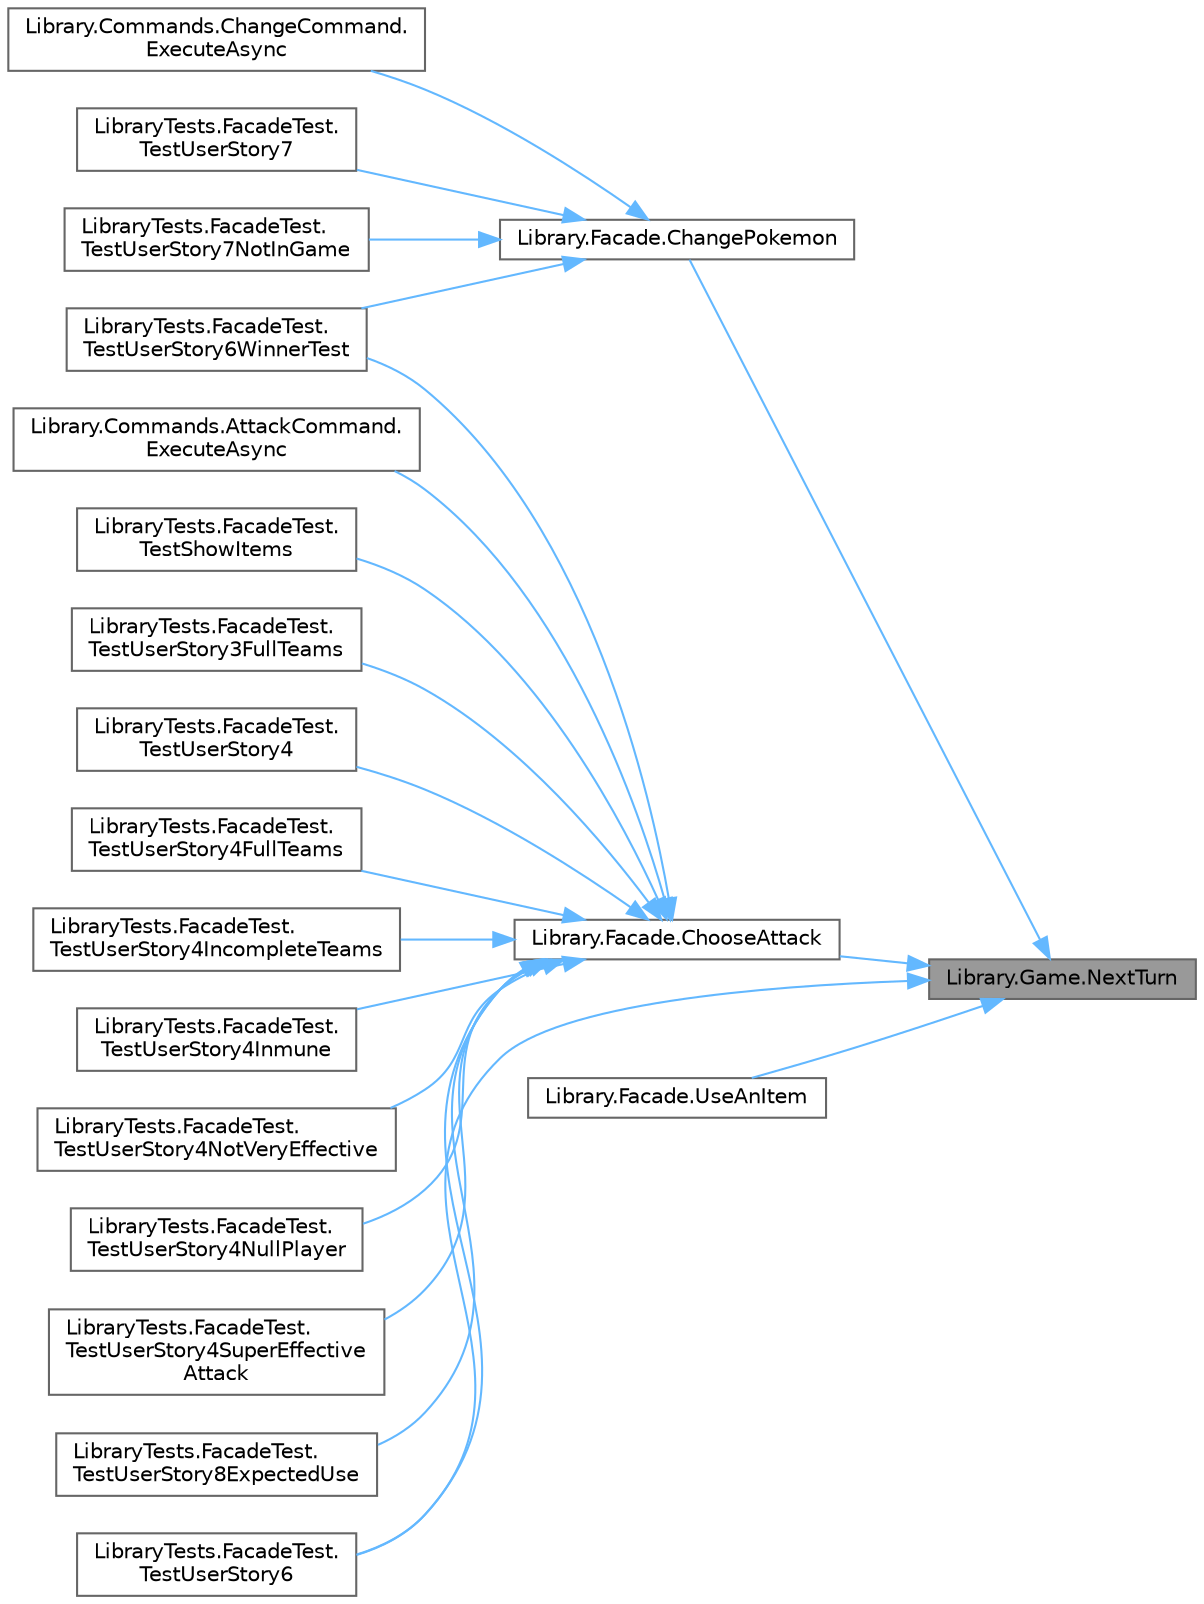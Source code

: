 digraph "Library.Game.NextTurn"
{
 // INTERACTIVE_SVG=YES
 // LATEX_PDF_SIZE
  bgcolor="transparent";
  edge [fontname=Helvetica,fontsize=10,labelfontname=Helvetica,labelfontsize=10];
  node [fontname=Helvetica,fontsize=10,shape=box,height=0.2,width=0.4];
  rankdir="RL";
  Node1 [id="Node000001",label="Library.Game.NextTurn",height=0.2,width=0.4,color="gray40", fillcolor="grey60", style="filled", fontcolor="black",tooltip="Avanza al siguiente turno del juego. Actualiza el contador de turnos, reduce el cooldown de los ataqu..."];
  Node1 -> Node2 [id="edge1_Node000001_Node000002",dir="back",color="steelblue1",style="solid",tooltip=" "];
  Node2 [id="Node000002",label="Library.Facade.ChangePokemon",height=0.2,width=0.4,color="grey40", fillcolor="white", style="filled",URL="$classLibrary_1_1Facade.html#a8997a21e19d2a44cd060422768dfbddd",tooltip="Historia de usuario 7: Permite a un jugador activo cambiar su Pokemon actual durante su turno en una ..."];
  Node2 -> Node3 [id="edge2_Node000002_Node000003",dir="back",color="steelblue1",style="solid",tooltip=" "];
  Node3 [id="Node000003",label="Library.Commands.ChangeCommand.\lExecuteAsync",height=0.2,width=0.4,color="grey40", fillcolor="white", style="filled",URL="$classLibrary_1_1Commands_1_1ChangeCommand.html#a7fa738b2d7cc6f9c0aac78740e7be862",tooltip="Envía a la fachada un mensaje con el nombre del Pokemon que el jugador seleccionó para ser su nuevo P..."];
  Node2 -> Node4 [id="edge3_Node000002_Node000004",dir="back",color="steelblue1",style="solid",tooltip=" "];
  Node4 [id="Node000004",label="LibraryTests.FacadeTest.\lTestUserStory6WinnerTest",height=0.2,width=0.4,color="grey40", fillcolor="white", style="filled",URL="$classLibraryTests_1_1FacadeTest.html#aa848dbd02da950df82e2147a6a284abb",tooltip="Verifica que se muestre un mensaje indicando."];
  Node2 -> Node5 [id="edge4_Node000002_Node000005",dir="back",color="steelblue1",style="solid",tooltip=" "];
  Node5 [id="Node000005",label="LibraryTests.FacadeTest.\lTestUserStory7",height=0.2,width=0.4,color="grey40", fillcolor="white", style="filled",URL="$classLibraryTests_1_1FacadeTest.html#aadc312a366fe3e403d4e63671454031c",tooltip="Test de la historia de usuario 7."];
  Node2 -> Node6 [id="edge5_Node000002_Node000006",dir="back",color="steelblue1",style="solid",tooltip=" "];
  Node6 [id="Node000006",label="LibraryTests.FacadeTest.\lTestUserStory7NotInGame",height=0.2,width=0.4,color="grey40", fillcolor="white", style="filled",URL="$classLibraryTests_1_1FacadeTest.html#add57cb11e369fb7a1488cb5a855a0dda",tooltip="Verifica que se muestra un mensaje de error si un jugador intenta cambiar su Pokemon activo sin estar..."];
  Node1 -> Node7 [id="edge6_Node000001_Node000007",dir="back",color="steelblue1",style="solid",tooltip=" "];
  Node7 [id="Node000007",label="Library.Facade.ChooseAttack",height=0.2,width=0.4,color="grey40", fillcolor="white", style="filled",URL="$classLibrary_1_1Facade.html#a654944afb774828780427cef30687c84",tooltip="Historia de usuario 4: Permite a un jugador elegir y ejecutar un ataque durante su turno en una parti..."];
  Node7 -> Node8 [id="edge7_Node000007_Node000008",dir="back",color="steelblue1",style="solid",tooltip=" "];
  Node8 [id="Node000008",label="Library.Commands.AttackCommand.\lExecuteAsync",height=0.2,width=0.4,color="grey40", fillcolor="white", style="filled",URL="$classLibrary_1_1Commands_1_1AttackCommand.html#a348884af05a12f00e675e4438bb6b0ee",tooltip="Envía a la fachada un mensaje con el ataque a utilizar."];
  Node7 -> Node9 [id="edge8_Node000007_Node000009",dir="back",color="steelblue1",style="solid",tooltip=" "];
  Node9 [id="Node000009",label="LibraryTests.FacadeTest.\lTestShowItems",height=0.2,width=0.4,color="grey40", fillcolor="white", style="filled",URL="$classLibraryTests_1_1FacadeTest.html#a90456bb6f0c4f16501499eefaa327dfd",tooltip="Verifica que los items disponibles de un jugador se muestren correctamente."];
  Node7 -> Node10 [id="edge9_Node000007_Node000010",dir="back",color="steelblue1",style="solid",tooltip=" "];
  Node10 [id="Node000010",label="LibraryTests.FacadeTest.\lTestUserStory3FullTeams",height=0.2,width=0.4,color="grey40", fillcolor="white", style="filled",URL="$classLibraryTests_1_1FacadeTest.html#aac6a0d41eb91460778db5af54f63130b",tooltip="Verifica que cuando ambos jugadores tienen equipos completos, se puede muestrar el HP de los Pokemon ..."];
  Node7 -> Node11 [id="edge10_Node000007_Node000011",dir="back",color="steelblue1",style="solid",tooltip=" "];
  Node11 [id="Node000011",label="LibraryTests.FacadeTest.\lTestUserStory4",height=0.2,width=0.4,color="grey40", fillcolor="white", style="filled",URL="$classLibraryTests_1_1FacadeTest.html#a2fe51ecedbe3ba492916233594b36d73",tooltip="Test de la historia de usuario 4."];
  Node7 -> Node12 [id="edge11_Node000007_Node000012",dir="back",color="steelblue1",style="solid",tooltip=" "];
  Node12 [id="Node000012",label="LibraryTests.FacadeTest.\lTestUserStory4FullTeams",height=0.2,width=0.4,color="grey40", fillcolor="white", style="filled",URL="$classLibraryTests_1_1FacadeTest.html#a7b3d6724741172801da3d1894f315940",tooltip="Verifica que un jugador puede realizar un ataque solo si es el jugador activo y si el ataque existe e..."];
  Node7 -> Node13 [id="edge12_Node000007_Node000013",dir="back",color="steelblue1",style="solid",tooltip=" "];
  Node13 [id="Node000013",label="LibraryTests.FacadeTest.\lTestUserStory4IncompleteTeams",height=0.2,width=0.4,color="grey40", fillcolor="white", style="filled",URL="$classLibraryTests_1_1FacadeTest.html#a270a6bd92ed46ac82aa45ad06ad24107",tooltip="Verifica que si alguno de los jugadores no tiene su equipo completo, no pueden realizarse ataques."];
  Node7 -> Node14 [id="edge13_Node000007_Node000014",dir="back",color="steelblue1",style="solid",tooltip=" "];
  Node14 [id="Node000014",label="LibraryTests.FacadeTest.\lTestUserStory4Inmune",height=0.2,width=0.4,color="grey40", fillcolor="white", style="filled",URL="$classLibraryTests_1_1FacadeTest.html#ac8d1246dbc158a1b08a951d64b6b3452",tooltip="Verifica que se puede realizar daño en base a las efectividades."];
  Node7 -> Node15 [id="edge14_Node000007_Node000015",dir="back",color="steelblue1",style="solid",tooltip=" "];
  Node15 [id="Node000015",label="LibraryTests.FacadeTest.\lTestUserStory4NotVeryEffective",height=0.2,width=0.4,color="grey40", fillcolor="white", style="filled",URL="$classLibraryTests_1_1FacadeTest.html#a547153a9aa7c2ec004d557adad2453ca",tooltip="Verifica que se puede realizar daño en base a las efectividades."];
  Node7 -> Node16 [id="edge15_Node000007_Node000016",dir="back",color="steelblue1",style="solid",tooltip=" "];
  Node16 [id="Node000016",label="LibraryTests.FacadeTest.\lTestUserStory4NullPlayer",height=0.2,width=0.4,color="grey40", fillcolor="white", style="filled",URL="$classLibraryTests_1_1FacadeTest.html#a38ba04a79d940e3bad2c742b6243734e",tooltip="Verifica que un jugador no puede realizar un ataque si no está en una partida."];
  Node7 -> Node17 [id="edge16_Node000007_Node000017",dir="back",color="steelblue1",style="solid",tooltip=" "];
  Node17 [id="Node000017",label="LibraryTests.FacadeTest.\lTestUserStory4SuperEffective\lAttack",height=0.2,width=0.4,color="grey40", fillcolor="white", style="filled",URL="$classLibraryTests_1_1FacadeTest.html#af5515ac555b36a2ca31956045c2692a8",tooltip="Verifica que se puede realizar daño en base a las efectividades."];
  Node7 -> Node18 [id="edge17_Node000007_Node000018",dir="back",color="steelblue1",style="solid",tooltip=" "];
  Node18 [id="Node000018",label="LibraryTests.FacadeTest.\lTestUserStory6",height=0.2,width=0.4,color="grey40", fillcolor="white", style="filled",URL="$classLibraryTests_1_1FacadeTest.html#a35433150a75ceba9bed321a7c37c8e9a",tooltip="Test de la historia de usuario 6."];
  Node7 -> Node4 [id="edge18_Node000007_Node000004",dir="back",color="steelblue1",style="solid",tooltip=" "];
  Node7 -> Node19 [id="edge19_Node000007_Node000019",dir="back",color="steelblue1",style="solid",tooltip=" "];
  Node19 [id="Node000019",label="LibraryTests.FacadeTest.\lTestUserStory8ExpectedUse",height=0.2,width=0.4,color="grey40", fillcolor="white", style="filled",URL="$classLibraryTests_1_1FacadeTest.html#aac6e7e8d73bf8f1303e20064465bb8e1",tooltip="Verifica que el jugador activo pueda usar un item correctamente."];
  Node1 -> Node18 [id="edge20_Node000001_Node000018",dir="back",color="steelblue1",style="solid",tooltip=" "];
  Node1 -> Node20 [id="edge21_Node000001_Node000020",dir="back",color="steelblue1",style="solid",tooltip=" "];
  Node20 [id="Node000020",label="Library.Facade.UseAnItem",height=0.2,width=0.4,color="grey40", fillcolor="white", style="filled",URL="$classLibrary_1_1Facade.html#ac824fa926ae85650e174fad4cd2a738d",tooltip="Historia de usuario 8 Permite a un jugador usar un item en un Pokemon."];
}
